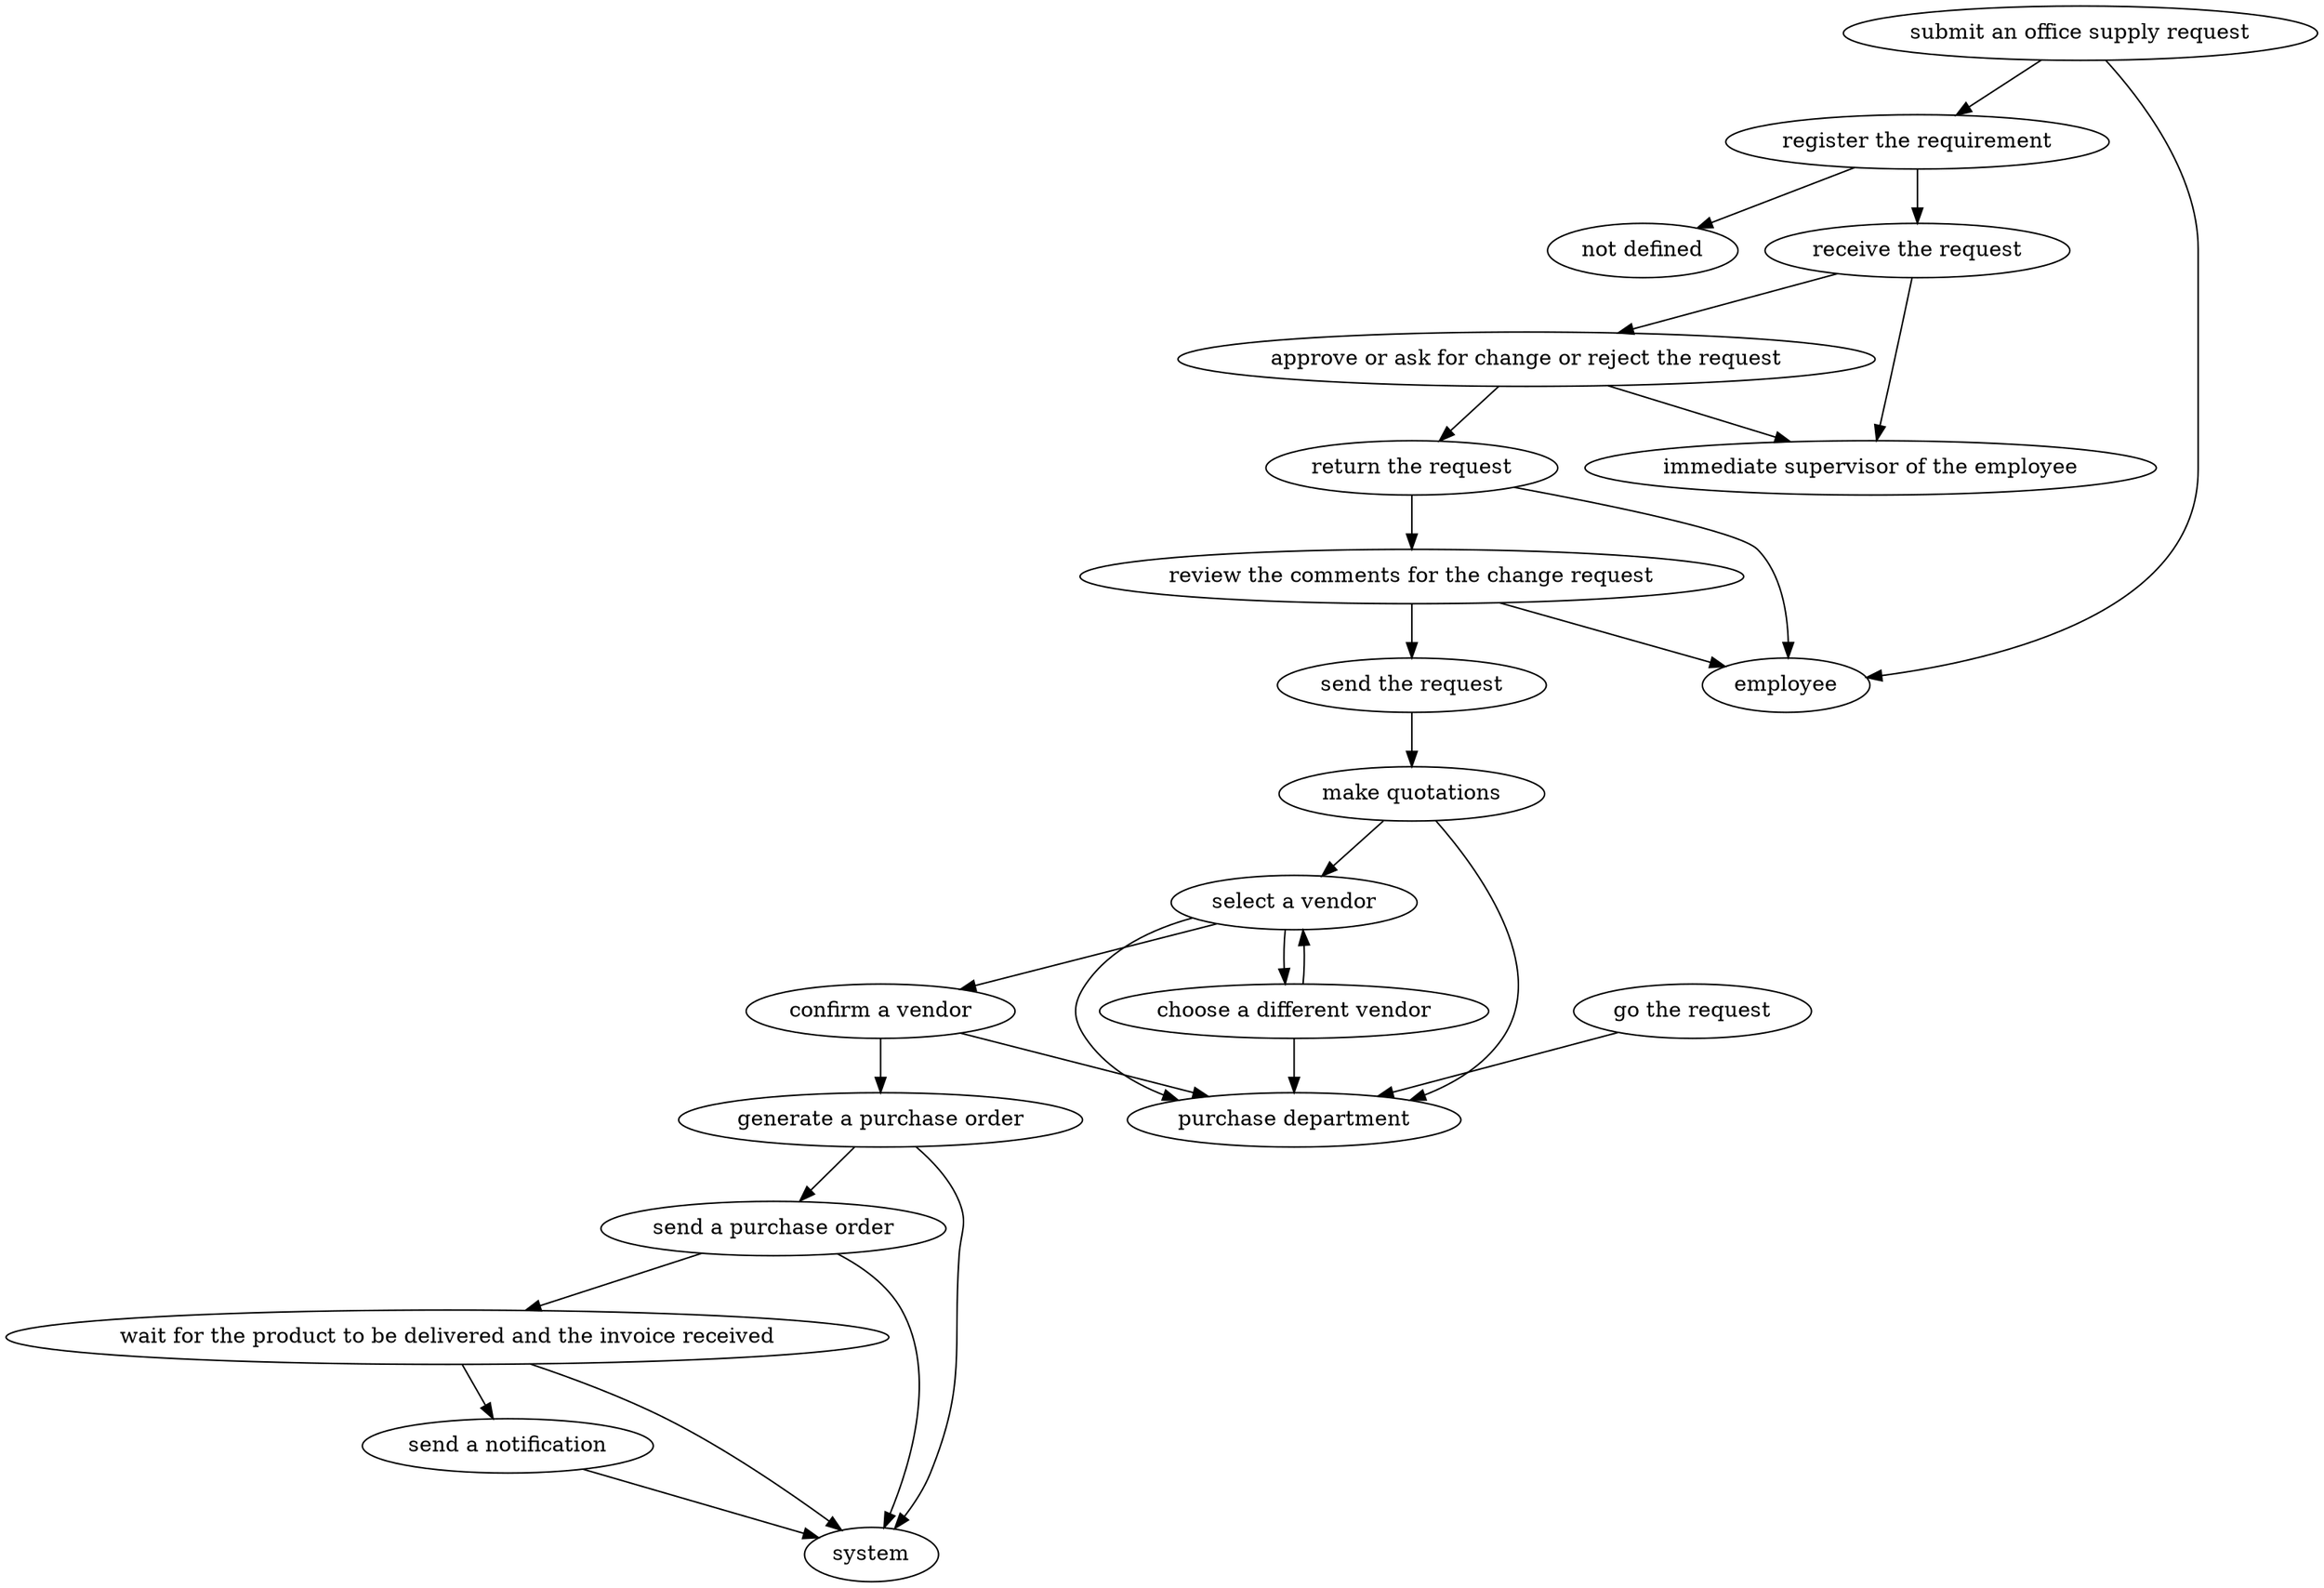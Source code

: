 strict digraph "doc-5.3" {
	graph [name="doc-5.3"];
	"submit an office supply request"	[attrs="{'type': 'Activity', 'label': 'submit an office supply request'}"];
	"register the requirement"	[attrs="{'type': 'Activity', 'label': 'register the requirement'}"];
	"submit an office supply request" -> "register the requirement"	[attrs="{'type': 'flow', 'label': 'flow'}"];
	employee	[attrs="{'type': 'Actor', 'label': 'employee'}"];
	"submit an office supply request" -> employee	[attrs="{'type': 'actor performer', 'label': 'actor performer'}"];
	"receive the request"	[attrs="{'type': 'Activity', 'label': 'receive the request'}"];
	"register the requirement" -> "receive the request"	[attrs="{'type': 'flow', 'label': 'flow'}"];
	"not defined"	[attrs="{'type': 'Actor', 'label': 'not defined'}"];
	"register the requirement" -> "not defined"	[attrs="{'type': 'actor performer', 'label': 'actor performer'}"];
	"approve or ask for change or reject the request"	[attrs="{'type': 'Activity', 'label': 'approve or ask for change or reject the request'}"];
	"receive the request" -> "approve or ask for change or reject the request"	[attrs="{'type': 'flow', 'label': 'flow'}"];
	"immediate supervisor of the employee"	[attrs="{'type': 'Actor', 'label': 'immediate supervisor of the employee'}"];
	"receive the request" -> "immediate supervisor of the employee"	[attrs="{'type': 'actor performer', 'label': 'actor performer'}"];
	"return the request"	[attrs="{'type': 'Activity', 'label': 'return the request'}"];
	"approve or ask for change or reject the request" -> "return the request"	[attrs="{'type': 'flow', 'label': 'flow'}"];
	"approve or ask for change or reject the request" -> "immediate supervisor of the employee"	[attrs="{'type': 'actor performer', 'label': 'actor performer'}"];
	"review the comments for the change request"	[attrs="{'type': 'Activity', 'label': 'review the comments for the change request'}"];
	"return the request" -> "review the comments for the change request"	[attrs="{'type': 'flow', 'label': 'flow'}"];
	"return the request" -> employee	[attrs="{'type': 'actor performer', 'label': 'actor performer'}"];
	"send the request"	[attrs="{'type': 'Activity', 'label': 'send the request'}"];
	"review the comments for the change request" -> "send the request"	[attrs="{'type': 'flow', 'label': 'flow'}"];
	"review the comments for the change request" -> employee	[attrs="{'type': 'actor performer', 'label': 'actor performer'}"];
	"make quotations"	[attrs="{'type': 'Activity', 'label': 'make quotations'}"];
	"send the request" -> "make quotations"	[attrs="{'type': 'flow', 'label': 'flow'}"];
	"select a vendor"	[attrs="{'type': 'Activity', 'label': 'select a vendor'}"];
	"make quotations" -> "select a vendor"	[attrs="{'type': 'flow', 'label': 'flow'}"];
	"purchase department"	[attrs="{'type': 'Actor', 'label': 'purchase department'}"];
	"make quotations" -> "purchase department"	[attrs="{'type': 'actor performer', 'label': 'actor performer'}"];
	"choose a different vendor"	[attrs="{'type': 'Activity', 'label': 'choose a different vendor'}"];
	"select a vendor" -> "choose a different vendor"	[attrs="{'type': 'flow', 'label': 'flow'}"];
	"confirm a vendor"	[attrs="{'type': 'Activity', 'label': 'confirm a vendor'}"];
	"select a vendor" -> "confirm a vendor"	[attrs="{'type': 'flow', 'label': 'flow'}"];
	"select a vendor" -> "purchase department"	[attrs="{'type': 'actor performer', 'label': 'actor performer'}"];
	"choose a different vendor" -> "select a vendor"	[attrs="{'type': 'flow', 'label': 'flow'}"];
	"choose a different vendor" -> "purchase department"	[attrs="{'type': 'actor performer', 'label': 'actor performer'}"];
	"generate a purchase order"	[attrs="{'type': 'Activity', 'label': 'generate a purchase order'}"];
	"confirm a vendor" -> "generate a purchase order"	[attrs="{'type': 'flow', 'label': 'flow'}"];
	"confirm a vendor" -> "purchase department"	[attrs="{'type': 'actor performer', 'label': 'actor performer'}"];
	"send a purchase order"	[attrs="{'type': 'Activity', 'label': 'send a purchase order'}"];
	"generate a purchase order" -> "send a purchase order"	[attrs="{'type': 'flow', 'label': 'flow'}"];
	system	[attrs="{'type': 'Actor', 'label': 'system'}"];
	"generate a purchase order" -> system	[attrs="{'type': 'actor performer', 'label': 'actor performer'}"];
	"wait for the product to be delivered and the invoice received"	[attrs="{'type': 'Activity', 'label': 'wait for the product to be delivered and the invoice received'}"];
	"send a purchase order" -> "wait for the product to be delivered and the invoice received"	[attrs="{'type': 'flow', 'label': 'flow'}"];
	"send a purchase order" -> system	[attrs="{'type': 'actor performer', 'label': 'actor performer'}"];
	"send a notification"	[attrs="{'type': 'Activity', 'label': 'send a notification'}"];
	"wait for the product to be delivered and the invoice received" -> "send a notification"	[attrs="{'type': 'flow', 'label': 'flow'}"];
	"wait for the product to be delivered and the invoice received" -> system	[attrs="{'type': 'actor performer', 'label': 'actor performer'}"];
	"send a notification" -> system	[attrs="{'type': 'actor performer', 'label': 'actor performer'}"];
	"go the request"	[attrs="{'type': 'Activity', 'label': 'go the request'}"];
	"go the request" -> "purchase department"	[attrs="{'type': 'actor performer', 'label': 'actor performer'}"];
}
